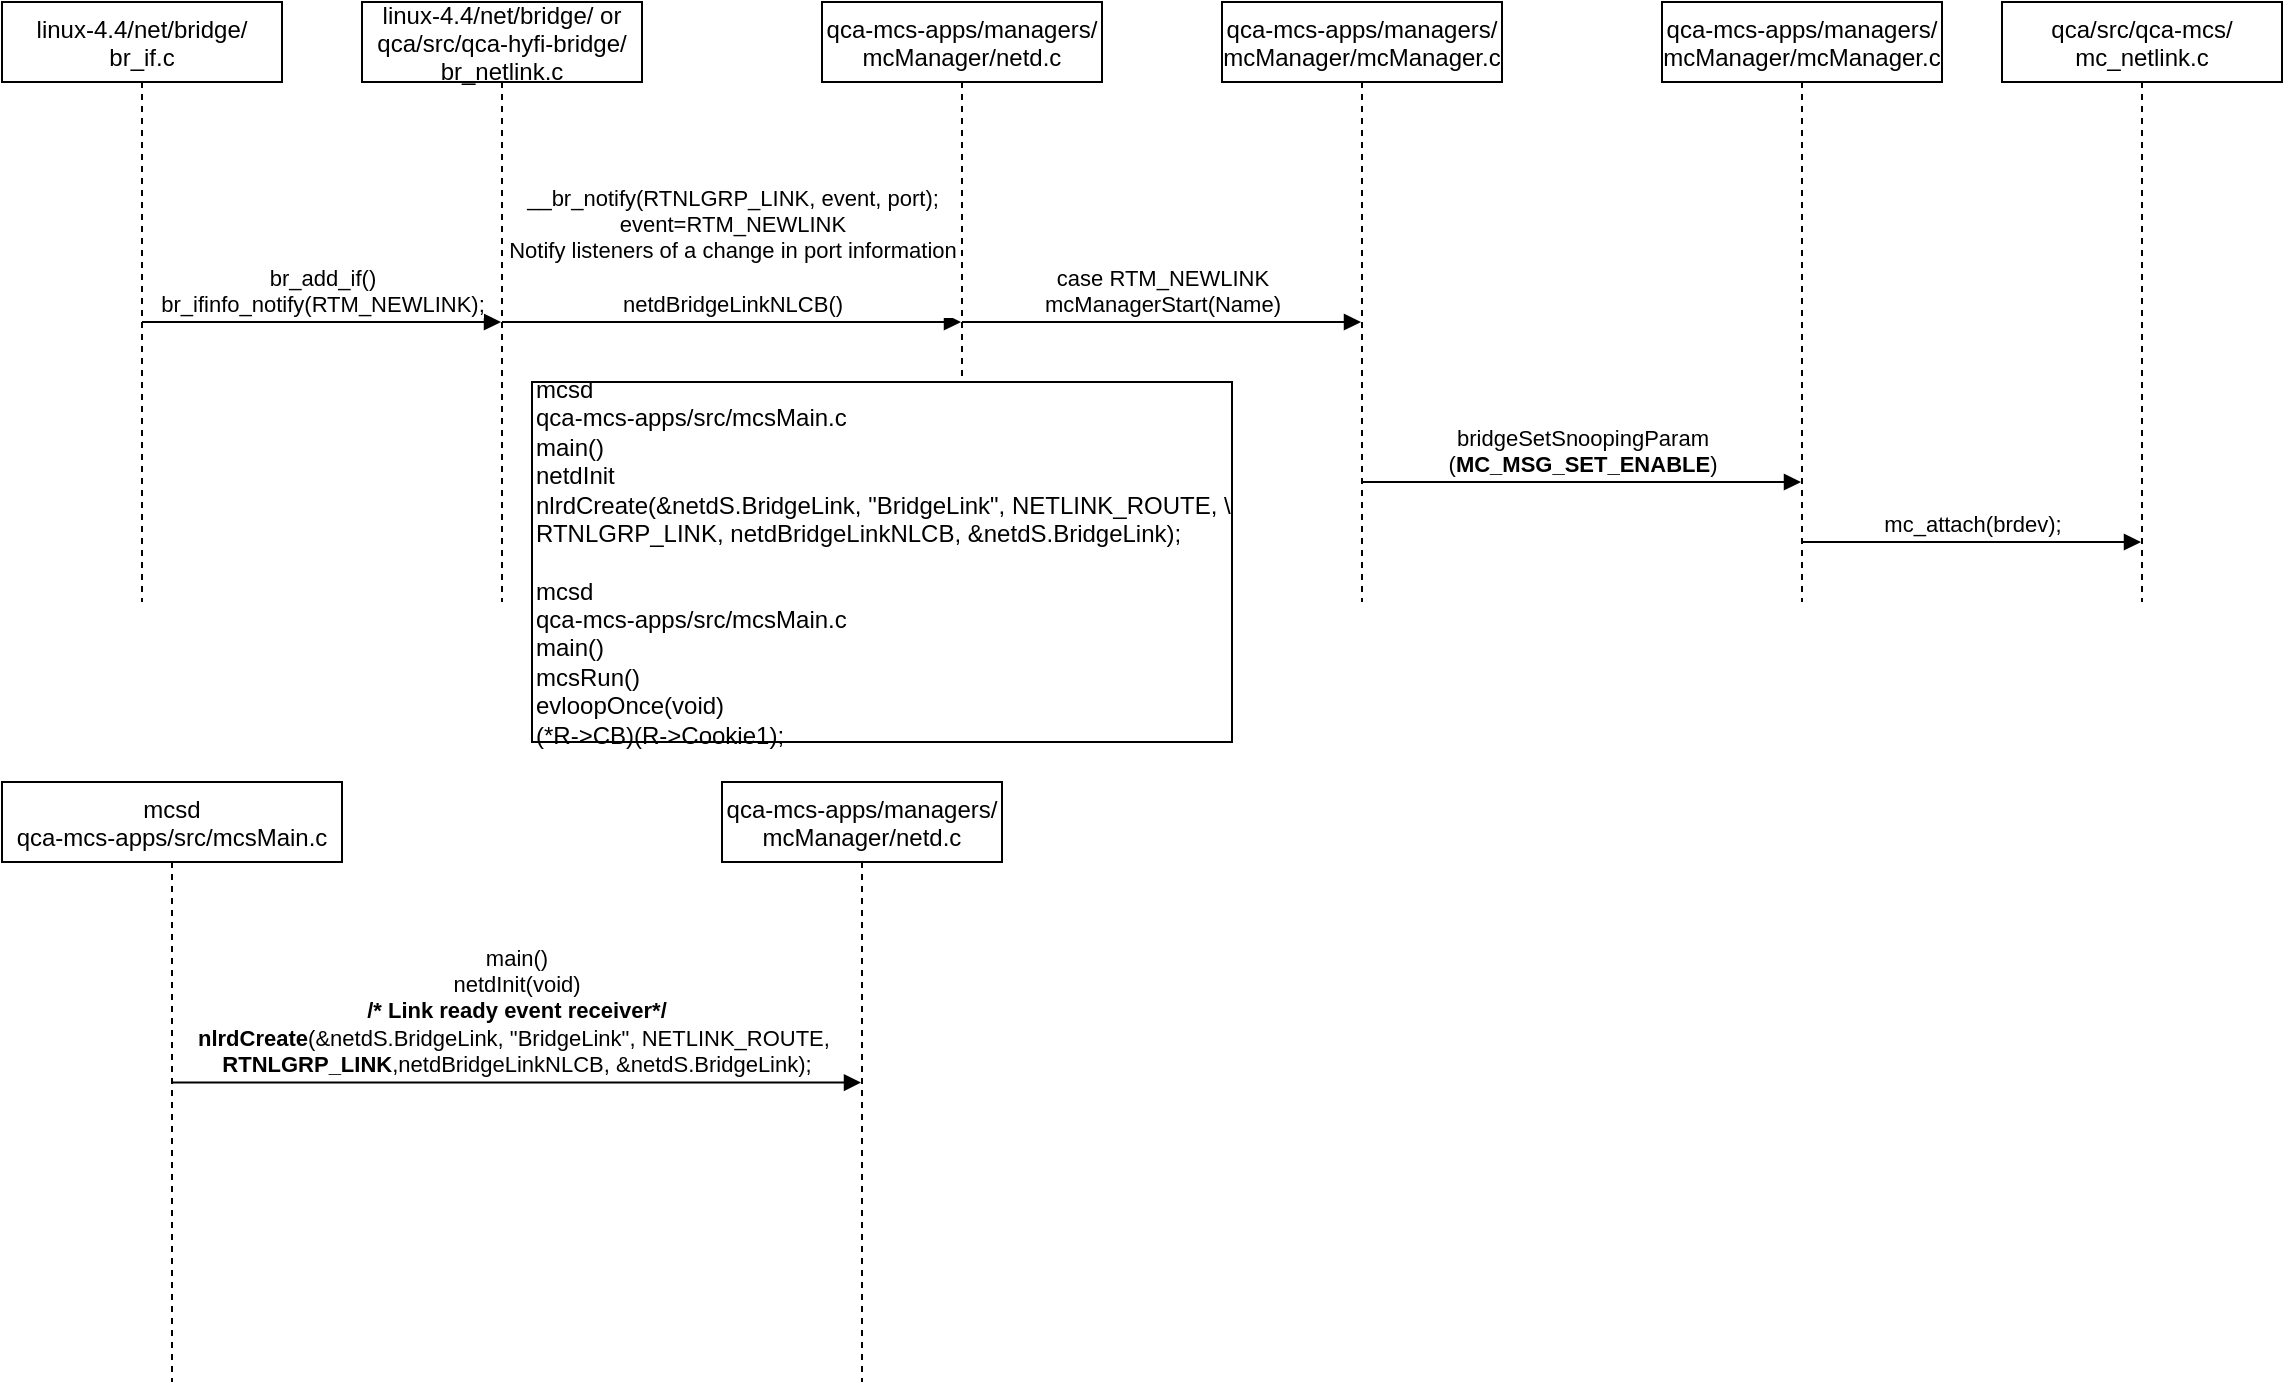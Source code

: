 <mxfile version="13.9.9" type="device"><diagram id="kgpKYQtTHZ0yAKxKKP6v" name="Page-1"><mxGraphModel dx="2076" dy="1228" grid="1" gridSize="10" guides="1" tooltips="1" connect="1" arrows="1" fold="1" page="1" pageScale="1" pageWidth="850" pageHeight="1100" math="0" shadow="0"><root><mxCell id="0"/><mxCell id="1" parent="0"/><mxCell id="3nuBFxr9cyL0pnOWT2aG-1" value="linux-4.4/net/bridge/ or&#10;qca/src/qca-hyfi-bridge/&#10;br_netlink.c" style="shape=umlLifeline;perimeter=lifelinePerimeter;container=1;collapsible=0;recursiveResize=0;rounded=0;shadow=0;strokeWidth=1;" parent="1" vertex="1"><mxGeometry x="180" width="140" height="300" as="geometry"/></mxCell><mxCell id="g8vIAl0PkU1NDHAhvsEq-2" value="__br_notify(RTNLGRP_LINK, event, port);&lt;br&gt;event=RTM_NEWLINK&lt;br&gt;Notify listeners of a change in port information&lt;br&gt;&lt;br&gt;netdBridgeLinkNLCB()" style="html=1;verticalAlign=bottom;endArrow=block;" parent="3nuBFxr9cyL0pnOWT2aG-1" target="g8vIAl0PkU1NDHAhvsEq-1" edge="1"><mxGeometry width="80" relative="1" as="geometry"><mxPoint x="70" y="160" as="sourcePoint"/><mxPoint x="150" y="160" as="targetPoint"/></mxGeometry></mxCell><mxCell id="g8vIAl0PkU1NDHAhvsEq-1" value="qca-mcs-apps/managers/&#10;mcManager/netd.c" style="shape=umlLifeline;perimeter=lifelinePerimeter;container=1;collapsible=0;recursiveResize=0;rounded=0;shadow=0;strokeWidth=1;" parent="1" vertex="1"><mxGeometry x="410" width="140" height="300" as="geometry"/></mxCell><mxCell id="g8vIAl0PkU1NDHAhvsEq-10" value="&lt;div&gt;case RTM_NEWLINK&lt;/div&gt;&lt;div&gt;mcManagerStart(Name)&lt;/div&gt;" style="html=1;verticalAlign=bottom;endArrow=block;" parent="g8vIAl0PkU1NDHAhvsEq-1" target="g8vIAl0PkU1NDHAhvsEq-9" edge="1"><mxGeometry width="80" relative="1" as="geometry"><mxPoint x="70" y="160" as="sourcePoint"/><mxPoint x="150" y="160" as="targetPoint"/></mxGeometry></mxCell><mxCell id="g8vIAl0PkU1NDHAhvsEq-3" value="linux-4.4/net/bridge/&#10;br_if.c" style="shape=umlLifeline;perimeter=lifelinePerimeter;container=1;collapsible=0;recursiveResize=0;rounded=0;shadow=0;strokeWidth=1;" parent="1" vertex="1"><mxGeometry width="140" height="300" as="geometry"/></mxCell><mxCell id="g8vIAl0PkU1NDHAhvsEq-4" value="br_add_if()&lt;br&gt;br_ifinfo_notify(RTM_NEWLINK);" style="html=1;verticalAlign=bottom;endArrow=block;" parent="g8vIAl0PkU1NDHAhvsEq-3" target="3nuBFxr9cyL0pnOWT2aG-1" edge="1"><mxGeometry width="80" relative="1" as="geometry"><mxPoint x="70" y="160" as="sourcePoint"/><mxPoint x="150" y="160" as="targetPoint"/></mxGeometry></mxCell><mxCell id="g8vIAl0PkU1NDHAhvsEq-5" value="mcsd&#10;qca-mcs-apps/src/mcsMain.c" style="shape=umlLifeline;perimeter=lifelinePerimeter;container=1;collapsible=0;recursiveResize=0;rounded=0;shadow=0;strokeWidth=1;" parent="1" vertex="1"><mxGeometry y="390" width="170" height="300" as="geometry"/></mxCell><mxCell id="g8vIAl0PkU1NDHAhvsEq-6" value="qca-mcs-apps/managers/&#10;mcManager/netd.c" style="shape=umlLifeline;perimeter=lifelinePerimeter;container=1;collapsible=0;recursiveResize=0;rounded=0;shadow=0;strokeWidth=1;" parent="1" vertex="1"><mxGeometry x="360" y="390" width="140" height="300" as="geometry"/></mxCell><mxCell id="g8vIAl0PkU1NDHAhvsEq-8" value="&lt;div&gt;mcsd&lt;/div&gt;&lt;div&gt;qca-mcs-apps/src/mcsMain.c&lt;/div&gt;&lt;div&gt;main()&lt;/div&gt;&lt;div&gt;netdInit&lt;/div&gt;&lt;div&gt;nlrdCreate(&amp;amp;netdS.BridgeLink, &quot;BridgeLink&quot;, NETLINK_ROUTE, \&lt;/div&gt;&lt;div&gt;RTNLGRP_LINK, netdBridgeLinkNLCB, &amp;amp;netdS.BridgeLink);&lt;/div&gt;&lt;div&gt;&lt;br&gt;&lt;/div&gt;&lt;div&gt;mcsd&lt;/div&gt;&lt;div&gt;qca-mcs-apps/src/mcsMain.c&lt;/div&gt;&lt;div&gt;main()&lt;span&gt;&#9;&lt;/span&gt;&lt;/div&gt;&lt;div&gt;mcsRun()&lt;span&gt;&#9;&#9;&#9;&lt;/span&gt;&lt;/div&gt;&lt;div&gt;evloopOnce(void)&lt;/div&gt;&lt;div&gt;(*R-&amp;gt;CB)(R-&amp;gt;Cookie1);&lt;/div&gt;" style="html=1;align=left;" parent="1" vertex="1"><mxGeometry x="265" y="190" width="350" height="180" as="geometry"/></mxCell><mxCell id="g8vIAl0PkU1NDHAhvsEq-7" value="&lt;div&gt;main()&lt;br&gt;&lt;/div&gt;&lt;div&gt;netdInit(void)&lt;/div&gt;&lt;div&gt;&lt;b&gt;/* Link ready event receiver*/&lt;/b&gt;&lt;/div&gt;&lt;div&gt;&lt;b&gt;nlrdCreate&lt;/b&gt;(&amp;amp;netdS.BridgeLink, &quot;BridgeLink&quot;, NETLINK_ROUTE,&amp;nbsp;&lt;/div&gt;&lt;div&gt;&lt;b&gt;RTNLGRP_LINK&lt;/b&gt;,netdBridgeLinkNLCB, &amp;amp;netdS.BridgeLink);&lt;/div&gt;" style="html=1;verticalAlign=bottom;endArrow=block;exitX=0.501;exitY=0.501;exitDx=0;exitDy=0;exitPerimeter=0;" parent="1" source="g8vIAl0PkU1NDHAhvsEq-5" target="g8vIAl0PkU1NDHAhvsEq-6" edge="1"><mxGeometry width="80" relative="1" as="geometry"><mxPoint x="90" y="540" as="sourcePoint"/><mxPoint x="150" y="540" as="targetPoint"/></mxGeometry></mxCell><mxCell id="g8vIAl0PkU1NDHAhvsEq-9" value="qca-mcs-apps/managers/&#10;mcManager/mcManager.c" style="shape=umlLifeline;perimeter=lifelinePerimeter;container=1;collapsible=0;recursiveResize=0;rounded=0;shadow=0;strokeWidth=1;" parent="1" vertex="1"><mxGeometry x="610" width="140" height="300" as="geometry"/></mxCell><mxCell id="g8vIAl0PkU1NDHAhvsEq-12" value="bridgeSetSnoopingParam&lt;br&gt;(&lt;b&gt;MC_MSG_SET_ENABLE&lt;/b&gt;)" style="html=1;verticalAlign=bottom;endArrow=block;" parent="g8vIAl0PkU1NDHAhvsEq-9" target="g8vIAl0PkU1NDHAhvsEq-11" edge="1"><mxGeometry width="80" relative="1" as="geometry"><mxPoint x="70" y="240" as="sourcePoint"/><mxPoint x="150" y="240" as="targetPoint"/></mxGeometry></mxCell><mxCell id="g8vIAl0PkU1NDHAhvsEq-11" value="qca-mcs-apps/managers/&#10;mcManager/mcManager.c" style="shape=umlLifeline;perimeter=lifelinePerimeter;container=1;collapsible=0;recursiveResize=0;rounded=0;shadow=0;strokeWidth=1;" parent="1" vertex="1"><mxGeometry x="830" width="140" height="300" as="geometry"/></mxCell><mxCell id="g8vIAl0PkU1NDHAhvsEq-14" value="mc_attach(brdev);" style="html=1;verticalAlign=bottom;endArrow=block;" parent="g8vIAl0PkU1NDHAhvsEq-11" target="g8vIAl0PkU1NDHAhvsEq-13" edge="1"><mxGeometry width="80" relative="1" as="geometry"><mxPoint x="70" y="270" as="sourcePoint"/><mxPoint x="150" y="270" as="targetPoint"/></mxGeometry></mxCell><mxCell id="g8vIAl0PkU1NDHAhvsEq-13" value="qca/src/qca-mcs/&#10;mc_netlink.c" style="shape=umlLifeline;perimeter=lifelinePerimeter;container=1;collapsible=0;recursiveResize=0;rounded=0;shadow=0;strokeWidth=1;" parent="1" vertex="1"><mxGeometry x="1000" width="140" height="300" as="geometry"/></mxCell></root></mxGraphModel></diagram></mxfile>